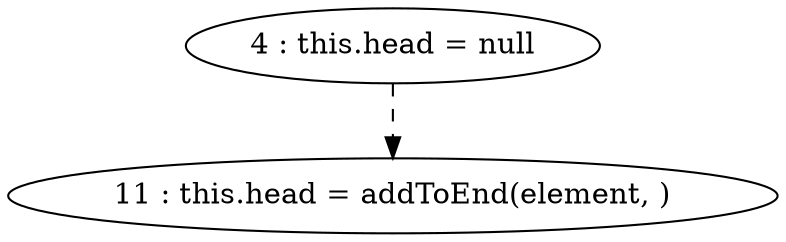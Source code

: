 digraph G {
"4 : this.head = null"
"4 : this.head = null" -> "11 : this.head = addToEnd(element, )" [style=dashed]
"11 : this.head = addToEnd(element, )"
}